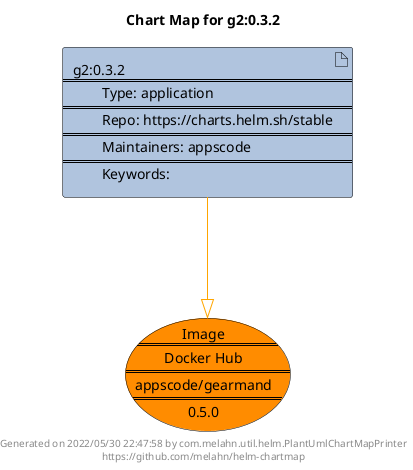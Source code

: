@startuml
skinparam linetype ortho
skinparam backgroundColor white
skinparam usecaseBorderColor black
skinparam usecaseArrowColor LightSlateGray
skinparam artifactBorderColor black
skinparam artifactArrowColor LightSlateGray

title Chart Map for g2:0.3.2

'There is one referenced Helm Chart
artifact "g2:0.3.2\n====\n\tType: application\n====\n\tRepo: https://charts.helm.sh/stable\n====\n\tMaintainers: appscode\n====\n\tKeywords: " as g2_0_3_2 #LightSteelBlue

'There is one referenced Docker Image
usecase "Image\n====\nDocker Hub\n====\nappscode/gearmand\n====\n0.5.0" as appscode_gearmand_0_5_0 #Darkorange

'Chart Dependencies
g2_0_3_2--[#orange]-|>appscode_gearmand_0_5_0

center footer Generated on 2022/05/30 22:47:58 by com.melahn.util.helm.PlantUmlChartMapPrinter\nhttps://github.com/melahn/helm-chartmap
@enduml

